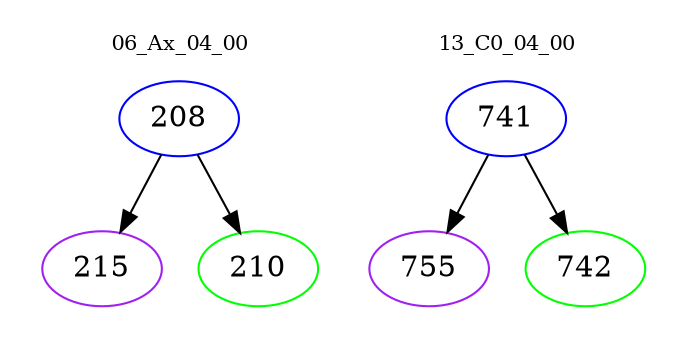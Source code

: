 digraph{
subgraph cluster_0 {
color = white
label = "06_Ax_04_00";
fontsize=10;
T0_208 [label="208", color="blue"]
T0_208 -> T0_215 [color="black"]
T0_215 [label="215", color="purple"]
T0_208 -> T0_210 [color="black"]
T0_210 [label="210", color="green"]
}
subgraph cluster_1 {
color = white
label = "13_C0_04_00";
fontsize=10;
T1_741 [label="741", color="blue"]
T1_741 -> T1_755 [color="black"]
T1_755 [label="755", color="purple"]
T1_741 -> T1_742 [color="black"]
T1_742 [label="742", color="green"]
}
}
